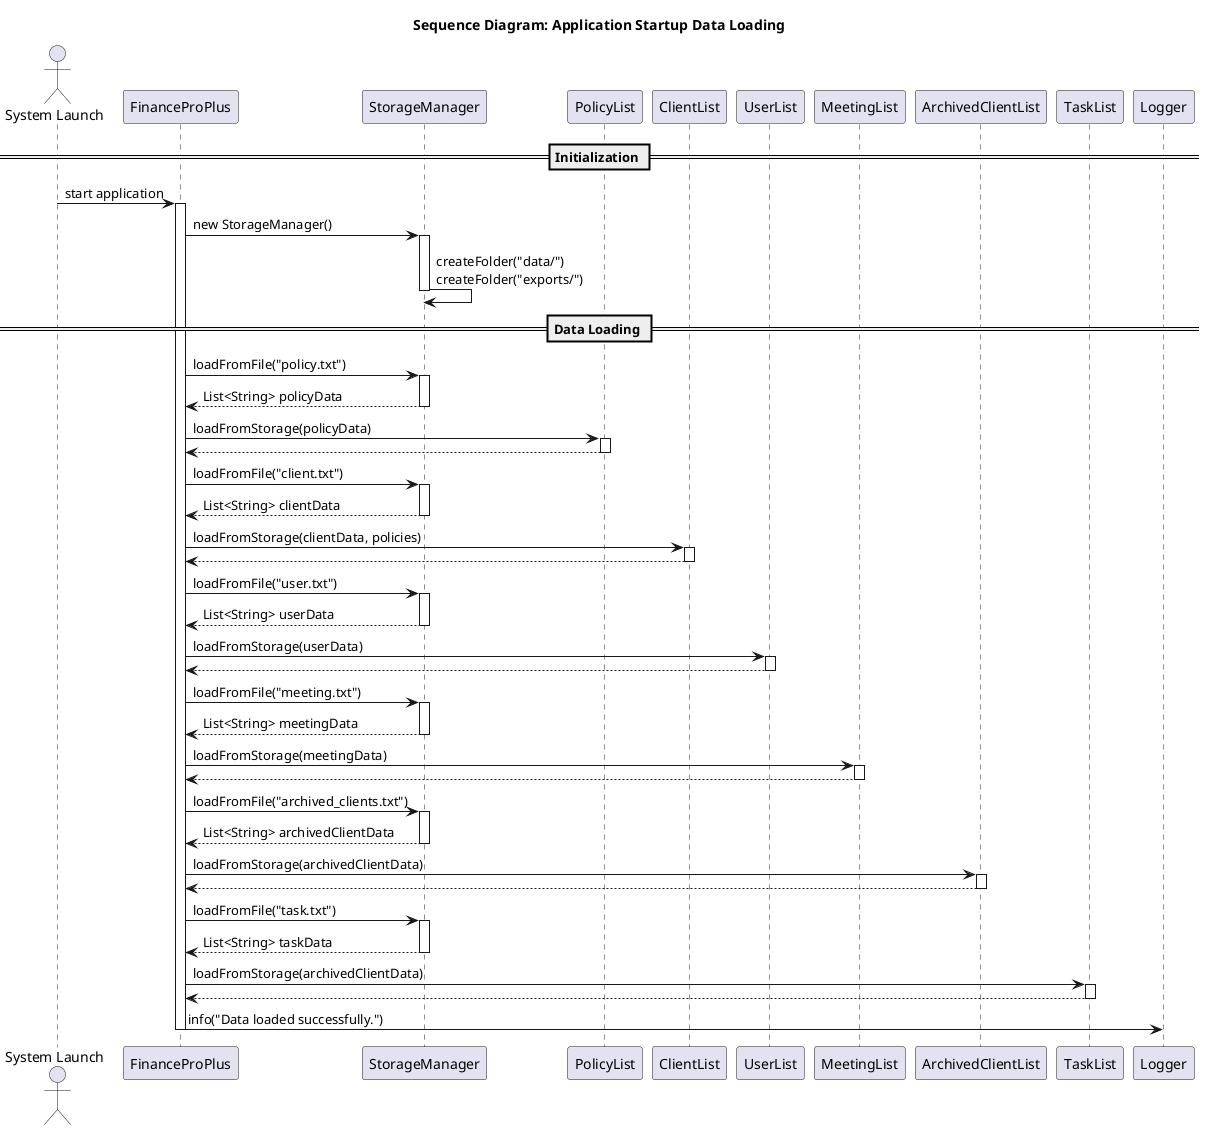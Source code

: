 ### UML Sequence Diagram (Storage_Loading.puml)

```plantuml
@startuml
title Sequence Diagram: Application Startup Data Loading

actor User as "System Launch"
participant FinanceProPlus
participant StorageManager
participant PolicyList
participant ClientList
participant UserList
participant MeetingList
participant ArchivedClientList
participant TaskList
participant Logger


== Initialization ==

User -> FinanceProPlus: start application
activate FinanceProPlus

FinanceProPlus -> StorageManager: new StorageManager()
activate StorageManager
StorageManager -> StorageManager: createFolder("data/")\ncreateFolder("exports/")
deactivate StorageManager

== Data Loading ==

FinanceProPlus -> StorageManager: loadFromFile("policy.txt")
activate StorageManager
StorageManager --> FinanceProPlus: List<String> policyData
deactivate StorageManager
FinanceProPlus -> PolicyList: loadFromStorage(policyData)
activate PolicyList
PolicyList --> FinanceProPlus:
deactivate PolicyList

FinanceProPlus -> StorageManager: loadFromFile("client.txt")
activate StorageManager
StorageManager --> FinanceProPlus: List<String> clientData
deactivate StorageManager
FinanceProPlus -> ClientList: loadFromStorage(clientData, policies)
activate ClientList
ClientList --> FinanceProPlus:
deactivate ClientList

FinanceProPlus -> StorageManager: loadFromFile("user.txt")
activate StorageManager
StorageManager --> FinanceProPlus: List<String> userData
deactivate StorageManager
FinanceProPlus -> UserList: loadFromStorage(userData)
activate UserList
UserList --> FinanceProPlus:
deactivate UserList

FinanceProPlus -> StorageManager: loadFromFile("meeting.txt")
activate StorageManager
StorageManager --> FinanceProPlus: List<String> meetingData
deactivate StorageManager
FinanceProPlus -> MeetingList: loadFromStorage(meetingData)
activate MeetingList
MeetingList --> FinanceProPlus:
deactivate MeetingList

FinanceProPlus -> StorageManager: loadFromFile("archived_clients.txt")
activate StorageManager
StorageManager --> FinanceProPlus: List<String> archivedClientData
deactivate StorageManager
FinanceProPlus -> ArchivedClientList: loadFromStorage(archivedClientData)
activate ArchivedClientList
ArchivedClientList --> FinanceProPlus:
deactivate ArchivedClientList

FinanceProPlus -> StorageManager: loadFromFile("task.txt")
activate StorageManager
StorageManager --> FinanceProPlus: List<String> taskData
deactivate StorageManager
FinanceProPlus ->TaskList: loadFromStorage(archivedClientData)
activate TaskList
TaskList --> FinanceProPlus:
deactivate TaskList

FinanceProPlus -> Logger: info("Data loaded successfully.")
deactivate FinanceProPlus

@enduml
